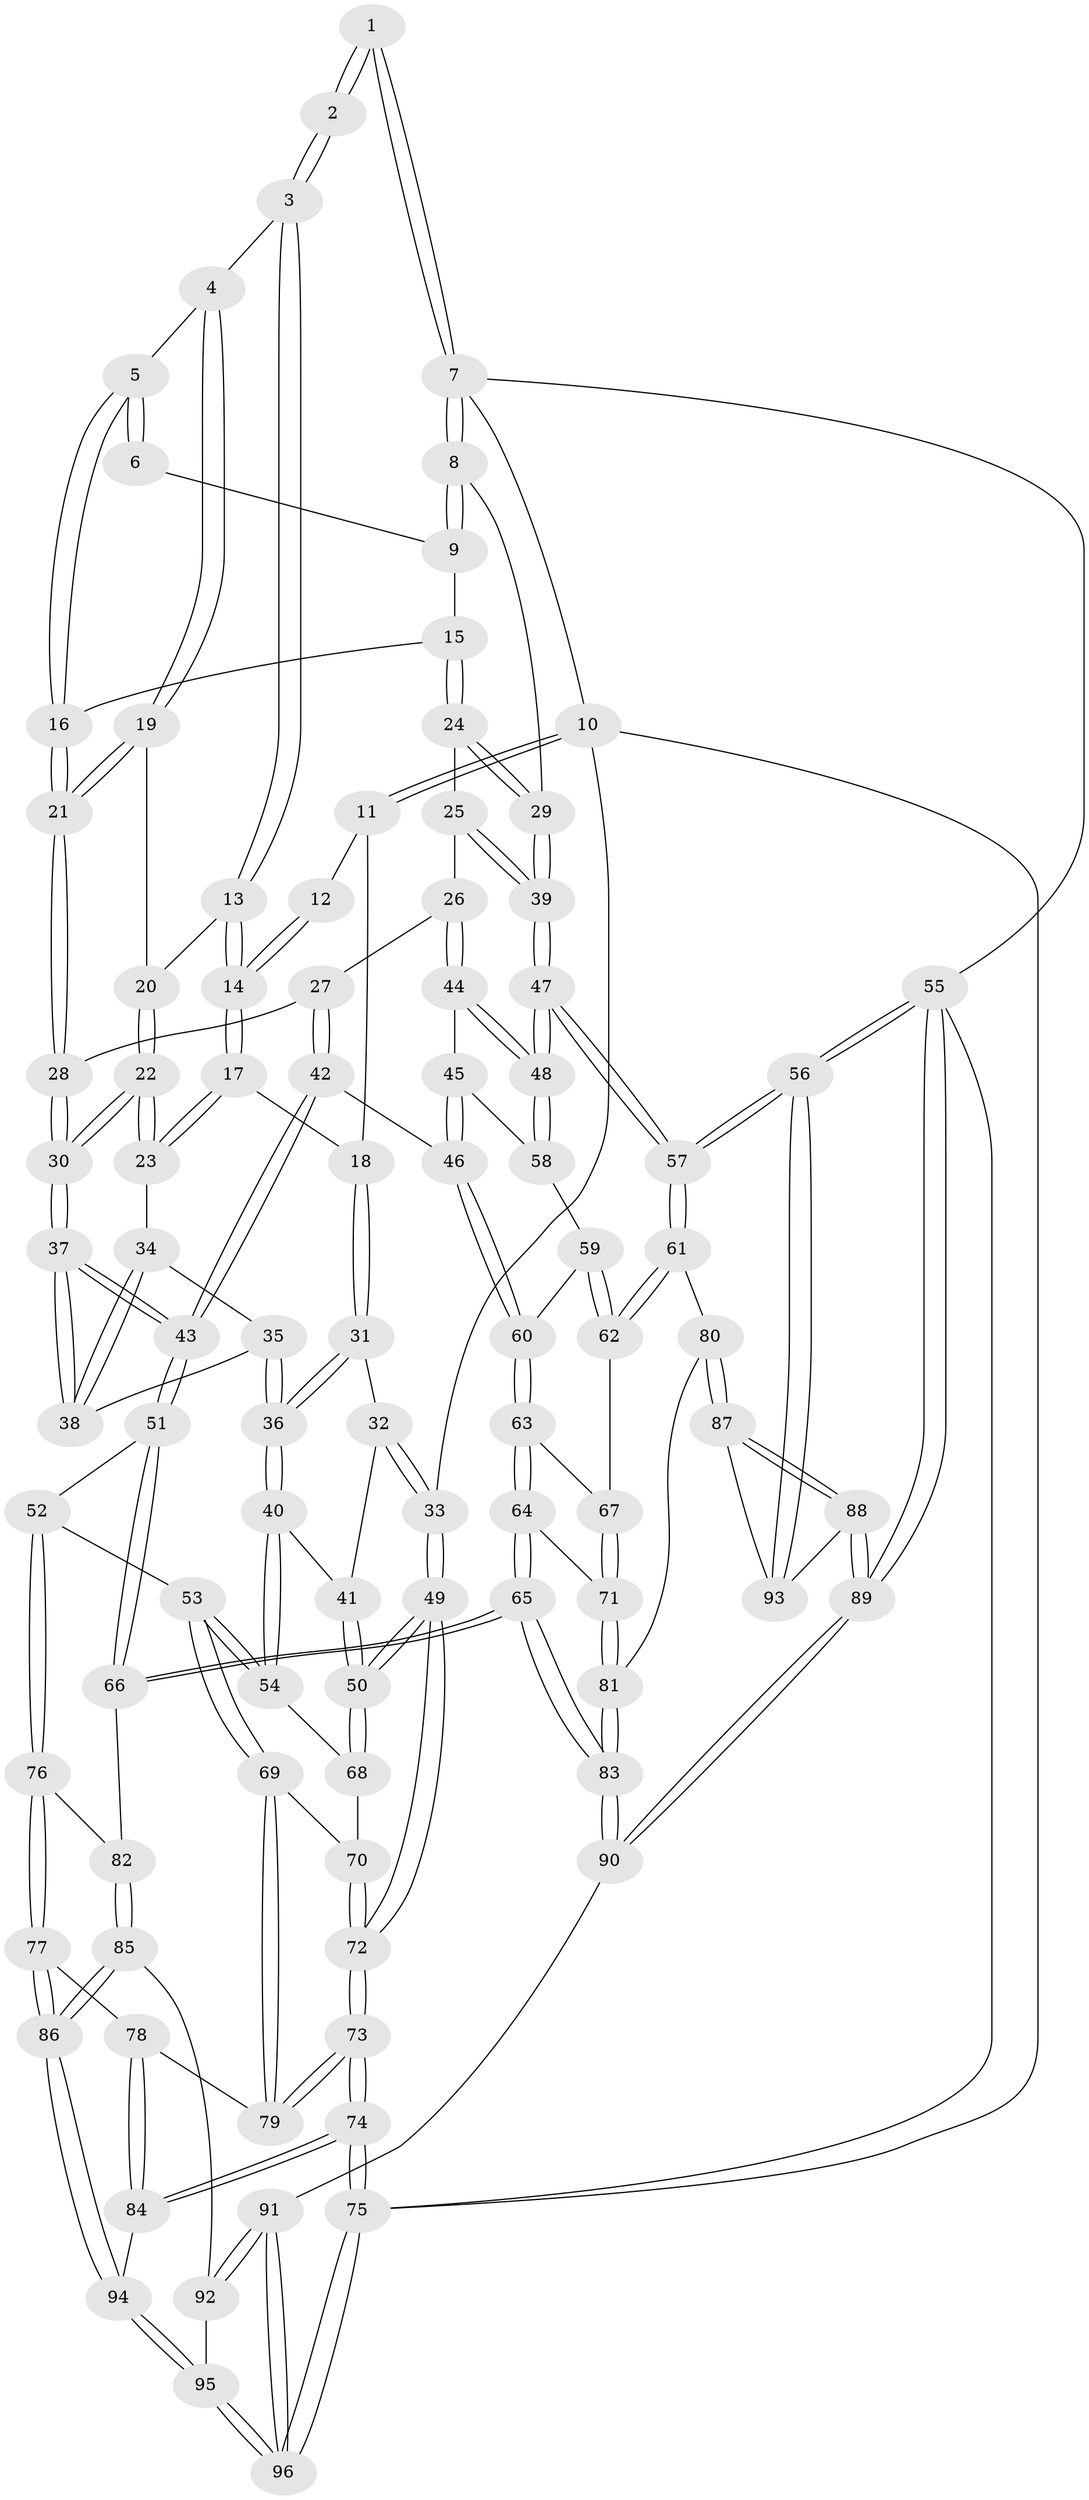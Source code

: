 // Generated by graph-tools (version 1.1) at 2025/03/03/09/25 03:03:16]
// undirected, 96 vertices, 237 edges
graph export_dot {
graph [start="1"]
  node [color=gray90,style=filled];
  1 [pos="+0.8772726193319877+0"];
  2 [pos="+0.5925885598590123+0"];
  3 [pos="+0.5860876420536707+0"];
  4 [pos="+0.5981744307647616+0"];
  5 [pos="+0.7737564826044941+0.08568467988127015"];
  6 [pos="+0.8485308119156824+0"];
  7 [pos="+1+0"];
  8 [pos="+1+0"];
  9 [pos="+0.8683667652532259+0.06382126984199277"];
  10 [pos="+0+0"];
  11 [pos="+0+0"];
  12 [pos="+0.28232701848937325+0"];
  13 [pos="+0.49405812997606025+0.08409653527359634"];
  14 [pos="+0.3648122922281658+0.10878990323518557"];
  15 [pos="+0.8585118052879716+0.16022060800863905"];
  16 [pos="+0.7964854569248526+0.14942691971334104"];
  17 [pos="+0.33216692487852073+0.14128162242811848"];
  18 [pos="+0.24482904142815548+0.16338543307395406"];
  19 [pos="+0.6807738545502194+0.18332027166533982"];
  20 [pos="+0.49917275036569353+0.09774213870536518"];
  21 [pos="+0.6923555430341112+0.20438921023668782"];
  22 [pos="+0.5345739711176375+0.2509391971597393"];
  23 [pos="+0.40940915683812323+0.2484054565029583"];
  24 [pos="+0.8803364965951601+0.17287866000667654"];
  25 [pos="+0.88941333216172+0.22885576871820676"];
  26 [pos="+0.8810793687288855+0.3177900086136856"];
  27 [pos="+0.7528906633722101+0.31938485978255476"];
  28 [pos="+0.6811536336417137+0.22714441360413437"];
  29 [pos="+1+0"];
  30 [pos="+0.5675311621865671+0.28307640828378544"];
  31 [pos="+0.19245531909489969+0.237164409236724"];
  32 [pos="+0.07265660543089464+0.2392025051588556"];
  33 [pos="+0+0.09044035563297978"];
  34 [pos="+0.40254131249297687+0.2629659564380866"];
  35 [pos="+0.36474058028161793+0.3369945360660801"];
  36 [pos="+0.26817660982637265+0.3862865402326414"];
  37 [pos="+0.5517147470020589+0.39281469541898545"];
  38 [pos="+0.49037419094477164+0.37347299430307623"];
  39 [pos="+1+0.3127716893888132"];
  40 [pos="+0.25943267695538547+0.4872604347763429"];
  41 [pos="+0.06845596260418386+0.3828080223342061"];
  42 [pos="+0.6918584368025469+0.49925115347374294"];
  43 [pos="+0.5711482882355029+0.4872071895218527"];
  44 [pos="+0.8996042505551318+0.34935410426775854"];
  45 [pos="+0.7985291970050892+0.46317286498906135"];
  46 [pos="+0.7057759724434103+0.5066968461270618"];
  47 [pos="+1+0.48448045374884274"];
  48 [pos="+1+0.44991293660838444"];
  49 [pos="+0+0.5751677356524265"];
  50 [pos="+0+0.5529048253930807"];
  51 [pos="+0.47328732258940803+0.5798652223418941"];
  52 [pos="+0.37821687353549016+0.5776626634141081"];
  53 [pos="+0.33706783859053185+0.5555390260620295"];
  54 [pos="+0.26000542924957093+0.4923924653751222"];
  55 [pos="+1+1"];
  56 [pos="+1+0.8688085438257348"];
  57 [pos="+1+0.6943299418334515"];
  58 [pos="+0.9020602988468848+0.4988063049780073"];
  59 [pos="+0.8705652884306783+0.549303103324634"];
  60 [pos="+0.706478426336+0.5078019430969026"];
  61 [pos="+1+0.712212687797784"];
  62 [pos="+0.9178582730820116+0.657638804228151"];
  63 [pos="+0.7348214738713352+0.577501989961893"];
  64 [pos="+0.7009194962005586+0.6956083804983854"];
  65 [pos="+0.5852903502424476+0.8017980445018222"];
  66 [pos="+0.5630011957127409+0.7850916371485573"];
  67 [pos="+0.8443251642890197+0.6539203188333186"];
  68 [pos="+0.12901623752499894+0.5546736606157728"];
  69 [pos="+0.16587531268168298+0.7462777312711909"];
  70 [pos="+0.14528020449668697+0.684389855253725"];
  71 [pos="+0.7877359202683453+0.7292943998914481"];
  72 [pos="+0+0.6912831405870146"];
  73 [pos="+0+0.7207840903882369"];
  74 [pos="+0+1"];
  75 [pos="+0+1"];
  76 [pos="+0.29931538570962896+0.8104261484707971"];
  77 [pos="+0.2825266772749261+0.8272203513113997"];
  78 [pos="+0.17333391206835477+0.7873614808395806"];
  79 [pos="+0.16438933898772046+0.7744615795353827"];
  80 [pos="+0.8726949513392247+0.8364765685905037"];
  81 [pos="+0.8018370616307996+0.8345526995626474"];
  82 [pos="+0.494746563526852+0.8098447102013181"];
  83 [pos="+0.6459209313150673+0.9103155749334654"];
  84 [pos="+0.09055847590226584+0.914004527536904"];
  85 [pos="+0.4144515844713975+0.9048750252980727"];
  86 [pos="+0.2878851982001654+0.8609050032853255"];
  87 [pos="+0.8882292893005689+0.919521037461657"];
  88 [pos="+0.8456750829522133+1"];
  89 [pos="+0.7887987059732552+1"];
  90 [pos="+0.6270780828401215+1"];
  91 [pos="+0.5993087657584734+1"];
  92 [pos="+0.42056795378013334+0.9240492830892268"];
  93 [pos="+0.9651331822024016+0.9443729376658083"];
  94 [pos="+0.275932176213136+0.931663015472192"];
  95 [pos="+0.28061043146696285+1"];
  96 [pos="+0.270129534396947+1"];
  1 -- 2;
  1 -- 2;
  1 -- 7;
  1 -- 7;
  2 -- 3;
  2 -- 3;
  3 -- 4;
  3 -- 13;
  3 -- 13;
  4 -- 5;
  4 -- 19;
  4 -- 19;
  5 -- 6;
  5 -- 6;
  5 -- 16;
  5 -- 16;
  6 -- 9;
  7 -- 8;
  7 -- 8;
  7 -- 10;
  7 -- 55;
  8 -- 9;
  8 -- 9;
  8 -- 29;
  9 -- 15;
  10 -- 11;
  10 -- 11;
  10 -- 33;
  10 -- 75;
  11 -- 12;
  11 -- 18;
  12 -- 14;
  12 -- 14;
  13 -- 14;
  13 -- 14;
  13 -- 20;
  14 -- 17;
  14 -- 17;
  15 -- 16;
  15 -- 24;
  15 -- 24;
  16 -- 21;
  16 -- 21;
  17 -- 18;
  17 -- 23;
  17 -- 23;
  18 -- 31;
  18 -- 31;
  19 -- 20;
  19 -- 21;
  19 -- 21;
  20 -- 22;
  20 -- 22;
  21 -- 28;
  21 -- 28;
  22 -- 23;
  22 -- 23;
  22 -- 30;
  22 -- 30;
  23 -- 34;
  24 -- 25;
  24 -- 29;
  24 -- 29;
  25 -- 26;
  25 -- 39;
  25 -- 39;
  26 -- 27;
  26 -- 44;
  26 -- 44;
  27 -- 28;
  27 -- 42;
  27 -- 42;
  28 -- 30;
  28 -- 30;
  29 -- 39;
  29 -- 39;
  30 -- 37;
  30 -- 37;
  31 -- 32;
  31 -- 36;
  31 -- 36;
  32 -- 33;
  32 -- 33;
  32 -- 41;
  33 -- 49;
  33 -- 49;
  34 -- 35;
  34 -- 38;
  34 -- 38;
  35 -- 36;
  35 -- 36;
  35 -- 38;
  36 -- 40;
  36 -- 40;
  37 -- 38;
  37 -- 38;
  37 -- 43;
  37 -- 43;
  39 -- 47;
  39 -- 47;
  40 -- 41;
  40 -- 54;
  40 -- 54;
  41 -- 50;
  41 -- 50;
  42 -- 43;
  42 -- 43;
  42 -- 46;
  43 -- 51;
  43 -- 51;
  44 -- 45;
  44 -- 48;
  44 -- 48;
  45 -- 46;
  45 -- 46;
  45 -- 58;
  46 -- 60;
  46 -- 60;
  47 -- 48;
  47 -- 48;
  47 -- 57;
  47 -- 57;
  48 -- 58;
  48 -- 58;
  49 -- 50;
  49 -- 50;
  49 -- 72;
  49 -- 72;
  50 -- 68;
  50 -- 68;
  51 -- 52;
  51 -- 66;
  51 -- 66;
  52 -- 53;
  52 -- 76;
  52 -- 76;
  53 -- 54;
  53 -- 54;
  53 -- 69;
  53 -- 69;
  54 -- 68;
  55 -- 56;
  55 -- 56;
  55 -- 89;
  55 -- 89;
  55 -- 75;
  56 -- 57;
  56 -- 57;
  56 -- 93;
  56 -- 93;
  57 -- 61;
  57 -- 61;
  58 -- 59;
  59 -- 60;
  59 -- 62;
  59 -- 62;
  60 -- 63;
  60 -- 63;
  61 -- 62;
  61 -- 62;
  61 -- 80;
  62 -- 67;
  63 -- 64;
  63 -- 64;
  63 -- 67;
  64 -- 65;
  64 -- 65;
  64 -- 71;
  65 -- 66;
  65 -- 66;
  65 -- 83;
  65 -- 83;
  66 -- 82;
  67 -- 71;
  67 -- 71;
  68 -- 70;
  69 -- 70;
  69 -- 79;
  69 -- 79;
  70 -- 72;
  70 -- 72;
  71 -- 81;
  71 -- 81;
  72 -- 73;
  72 -- 73;
  73 -- 74;
  73 -- 74;
  73 -- 79;
  73 -- 79;
  74 -- 75;
  74 -- 75;
  74 -- 84;
  74 -- 84;
  75 -- 96;
  75 -- 96;
  76 -- 77;
  76 -- 77;
  76 -- 82;
  77 -- 78;
  77 -- 86;
  77 -- 86;
  78 -- 79;
  78 -- 84;
  78 -- 84;
  80 -- 81;
  80 -- 87;
  80 -- 87;
  81 -- 83;
  81 -- 83;
  82 -- 85;
  82 -- 85;
  83 -- 90;
  83 -- 90;
  84 -- 94;
  85 -- 86;
  85 -- 86;
  85 -- 92;
  86 -- 94;
  86 -- 94;
  87 -- 88;
  87 -- 88;
  87 -- 93;
  88 -- 89;
  88 -- 89;
  88 -- 93;
  89 -- 90;
  89 -- 90;
  90 -- 91;
  91 -- 92;
  91 -- 92;
  91 -- 96;
  91 -- 96;
  92 -- 95;
  94 -- 95;
  94 -- 95;
  95 -- 96;
  95 -- 96;
}
